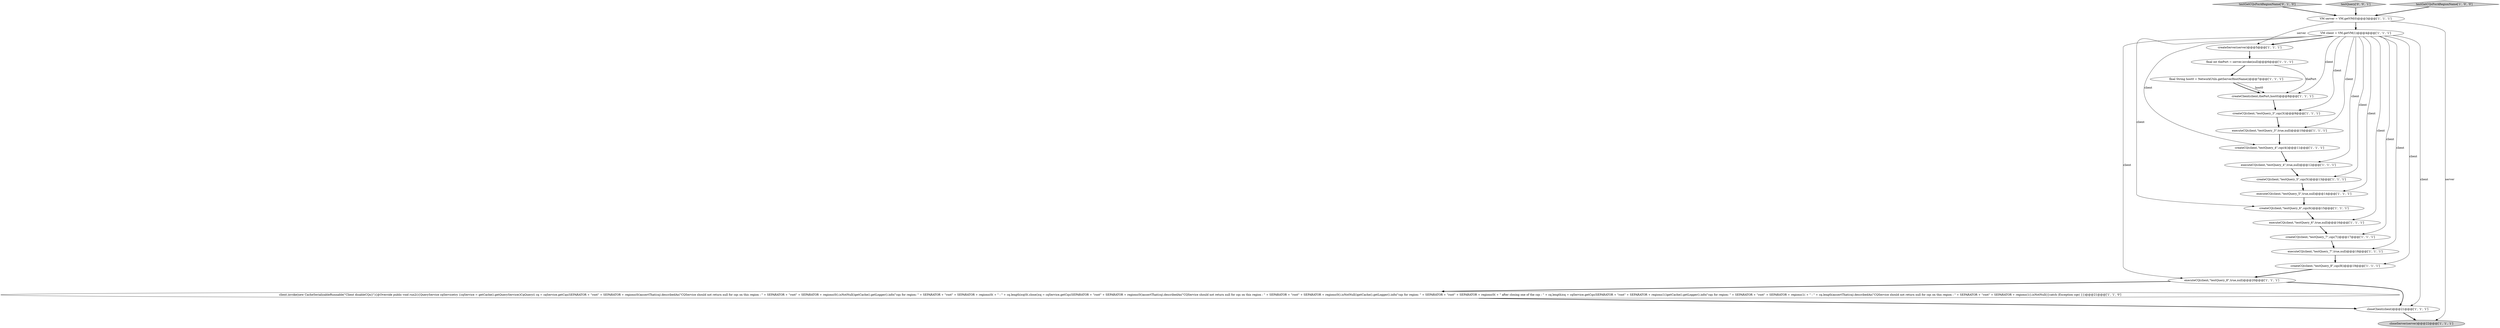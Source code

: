 digraph {
7 [style = filled, label = "createClient(client,thePort,host0)@@@8@@@['1', '1', '1']", fillcolor = white, shape = ellipse image = "AAA0AAABBB1BBB"];
9 [style = filled, label = "executeCQ(client,\"testQuery_6\",true,null)@@@16@@@['1', '1', '1']", fillcolor = white, shape = ellipse image = "AAA0AAABBB1BBB"];
14 [style = filled, label = "executeCQ(client,\"testQuery_7\",true,null)@@@18@@@['1', '1', '1']", fillcolor = white, shape = ellipse image = "AAA0AAABBB1BBB"];
18 [style = filled, label = "executeCQ(client,\"testQuery_4\",true,null)@@@12@@@['1', '1', '1']", fillcolor = white, shape = ellipse image = "AAA0AAABBB1BBB"];
16 [style = filled, label = "createCQ(client,\"testQuery_5\",cqs(5()@@@13@@@['1', '1', '1']", fillcolor = white, shape = ellipse image = "AAA0AAABBB1BBB"];
17 [style = filled, label = "createCQ(client,\"testQuery_8\",cqs(8()@@@19@@@['1', '1', '1']", fillcolor = white, shape = ellipse image = "AAA0AAABBB1BBB"];
3 [style = filled, label = "createCQ(client,\"testQuery_6\",cqs(6()@@@15@@@['1', '1', '1']", fillcolor = white, shape = ellipse image = "AAA0AAABBB1BBB"];
12 [style = filled, label = "VM client = VM.getVM(1)@@@4@@@['1', '1', '1']", fillcolor = white, shape = ellipse image = "AAA0AAABBB1BBB"];
1 [style = filled, label = "createCQ(client,\"testQuery_4\",cqs(4()@@@11@@@['1', '1', '1']", fillcolor = white, shape = ellipse image = "AAA0AAABBB1BBB"];
2 [style = filled, label = "closeClient(client)@@@21@@@['1', '1', '1']", fillcolor = white, shape = ellipse image = "AAA0AAABBB1BBB"];
11 [style = filled, label = "createServer(server)@@@5@@@['1', '1', '1']", fillcolor = white, shape = ellipse image = "AAA0AAABBB1BBB"];
20 [style = filled, label = "executeCQ(client,\"testQuery_5\",true,null)@@@14@@@['1', '1', '1']", fillcolor = white, shape = ellipse image = "AAA0AAABBB1BBB"];
0 [style = filled, label = "final int thePort = server.invoke(null)@@@6@@@['1', '1', '1']", fillcolor = white, shape = ellipse image = "AAA0AAABBB1BBB"];
22 [style = filled, label = "testGetCQsForARegionName['0', '1', '0']", fillcolor = lightgray, shape = diamond image = "AAA0AAABBB2BBB"];
23 [style = filled, label = "testQuery['0', '0', '1']", fillcolor = lightgray, shape = diamond image = "AAA0AAABBB3BBB"];
5 [style = filled, label = "createCQ(client,\"testQuery_3\",cqs(3()@@@9@@@['1', '1', '1']", fillcolor = white, shape = ellipse image = "AAA0AAABBB1BBB"];
21 [style = filled, label = "client.invoke(new CacheSerializableRunnable(\"Client disableCQs()\"){@Override public void run2(){QueryService cqServicetry {cqService = getCache().getQueryService()CqQuery(( cq = cqService.getCqs(SEPARATOR + \"root\" + SEPARATOR + regions(0()assertThat(cq).describedAs(\"CQService should not return null for cqs on this region : \" + SEPARATOR + \"root\" + SEPARATOR + regions(0().isNotNull()getCache().getLogger().info(\"cqs for region: \" + SEPARATOR + \"root\" + SEPARATOR + regions(0( + \" : \" + cq.length)cq(0(.close()cq = cqService.getCqs(SEPARATOR + \"root\" + SEPARATOR + regions(0()assertThat(cq).describedAs(\"CQService should not return null for cqs on this region : \" + SEPARATOR + \"root\" + SEPARATOR + regions(0().isNotNull()getCache().getLogger().info(\"cqs for region: \" + SEPARATOR + \"root\" + SEPARATOR + regions(0( + \" after closing one of the cqs : \" + cq.length)cq = cqService.getCqs(SEPARATOR + \"root\" + SEPARATOR + regions(1()getCache().getLogger().info(\"cqs for region: \" + SEPARATOR + \"root\" + SEPARATOR + regions(1( + \" : \" + cq.length)assertThat(cq).describedAs(\"CQService should not return null for cqs on this region : \" + SEPARATOR + \"root\" + SEPARATOR + regions(1().isNotNull()}catch (Exception cqe) }})@@@21@@@['1', '1', '0']", fillcolor = white, shape = ellipse image = "AAA0AAABBB1BBB"];
8 [style = filled, label = "executeCQ(client,\"testQuery_8\",true,null)@@@20@@@['1', '1', '1']", fillcolor = white, shape = ellipse image = "AAA0AAABBB1BBB"];
13 [style = filled, label = "testGetCQsForARegionName['1', '0', '0']", fillcolor = lightgray, shape = diamond image = "AAA0AAABBB1BBB"];
15 [style = filled, label = "createCQ(client,\"testQuery_7\",cqs(7()@@@17@@@['1', '1', '1']", fillcolor = white, shape = ellipse image = "AAA0AAABBB1BBB"];
10 [style = filled, label = "executeCQ(client,\"testQuery_3\",true,null)@@@10@@@['1', '1', '1']", fillcolor = white, shape = ellipse image = "AAA0AAABBB1BBB"];
19 [style = filled, label = "closeServer(server)@@@22@@@['1', '1', '1']", fillcolor = lightgray, shape = ellipse image = "AAA0AAABBB1BBB"];
4 [style = filled, label = "final String host0 = NetworkUtils.getServerHostName()@@@7@@@['1', '1', '1']", fillcolor = white, shape = ellipse image = "AAA0AAABBB1BBB"];
6 [style = filled, label = "VM server = VM.getVM(0)@@@3@@@['1', '1', '1']", fillcolor = white, shape = ellipse image = "AAA0AAABBB1BBB"];
12->7 [style = solid, label="client"];
12->8 [style = solid, label="client"];
12->20 [style = solid, label="client"];
14->17 [style = bold, label=""];
12->17 [style = solid, label="client"];
20->3 [style = bold, label=""];
4->7 [style = bold, label=""];
0->4 [style = bold, label=""];
22->6 [style = bold, label=""];
12->16 [style = solid, label="client"];
11->0 [style = bold, label=""];
12->5 [style = solid, label="client"];
13->6 [style = bold, label=""];
12->2 [style = solid, label="client"];
9->15 [style = bold, label=""];
1->18 [style = bold, label=""];
12->9 [style = solid, label="client"];
5->10 [style = bold, label=""];
6->11 [style = solid, label="server"];
8->21 [style = bold, label=""];
21->2 [style = bold, label=""];
12->3 [style = solid, label="client"];
12->10 [style = solid, label="client"];
12->15 [style = solid, label="client"];
10->1 [style = bold, label=""];
0->7 [style = solid, label="thePort"];
2->19 [style = bold, label=""];
8->2 [style = bold, label=""];
23->6 [style = bold, label=""];
15->14 [style = bold, label=""];
3->9 [style = bold, label=""];
12->18 [style = solid, label="client"];
18->16 [style = bold, label=""];
6->12 [style = bold, label=""];
6->19 [style = solid, label="server"];
12->14 [style = solid, label="client"];
17->8 [style = bold, label=""];
7->5 [style = bold, label=""];
16->20 [style = bold, label=""];
12->11 [style = bold, label=""];
12->1 [style = solid, label="client"];
4->7 [style = solid, label="host0"];
}
